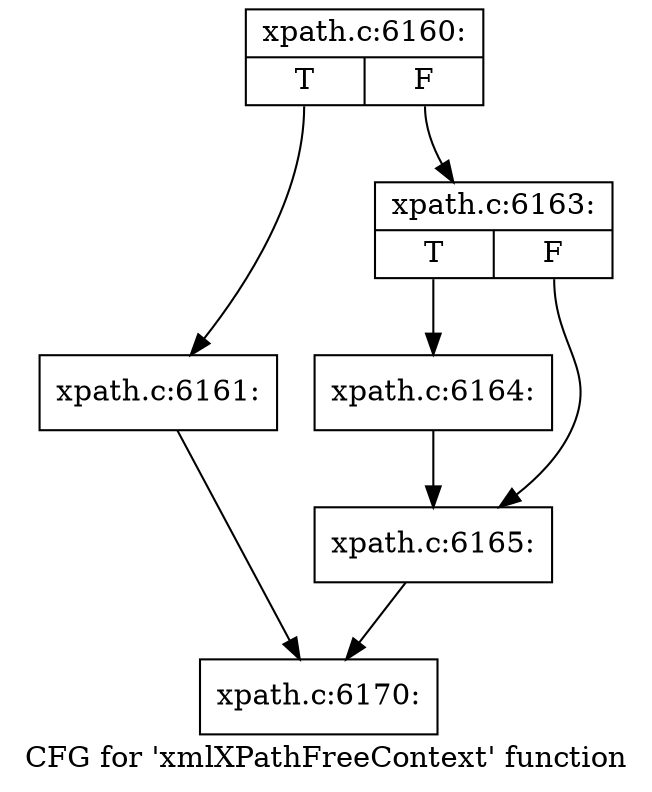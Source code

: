 digraph "CFG for 'xmlXPathFreeContext' function" {
	label="CFG for 'xmlXPathFreeContext' function";

	Node0x47e6100 [shape=record,label="{xpath.c:6160:|{<s0>T|<s1>F}}"];
	Node0x47e6100:s0 -> Node0x47e61a0;
	Node0x47e6100:s1 -> Node0x47e61f0;
	Node0x47e61a0 [shape=record,label="{xpath.c:6161:}"];
	Node0x47e61a0 -> Node0x47e2a60;
	Node0x47e61f0 [shape=record,label="{xpath.c:6163:|{<s0>T|<s1>F}}"];
	Node0x47e61f0:s0 -> Node0x47e2d30;
	Node0x47e61f0:s1 -> Node0x47e2780;
	Node0x47e2d30 [shape=record,label="{xpath.c:6164:}"];
	Node0x47e2d30 -> Node0x47e2780;
	Node0x47e2780 [shape=record,label="{xpath.c:6165:}"];
	Node0x47e2780 -> Node0x47e2a60;
	Node0x47e2a60 [shape=record,label="{xpath.c:6170:}"];
}
